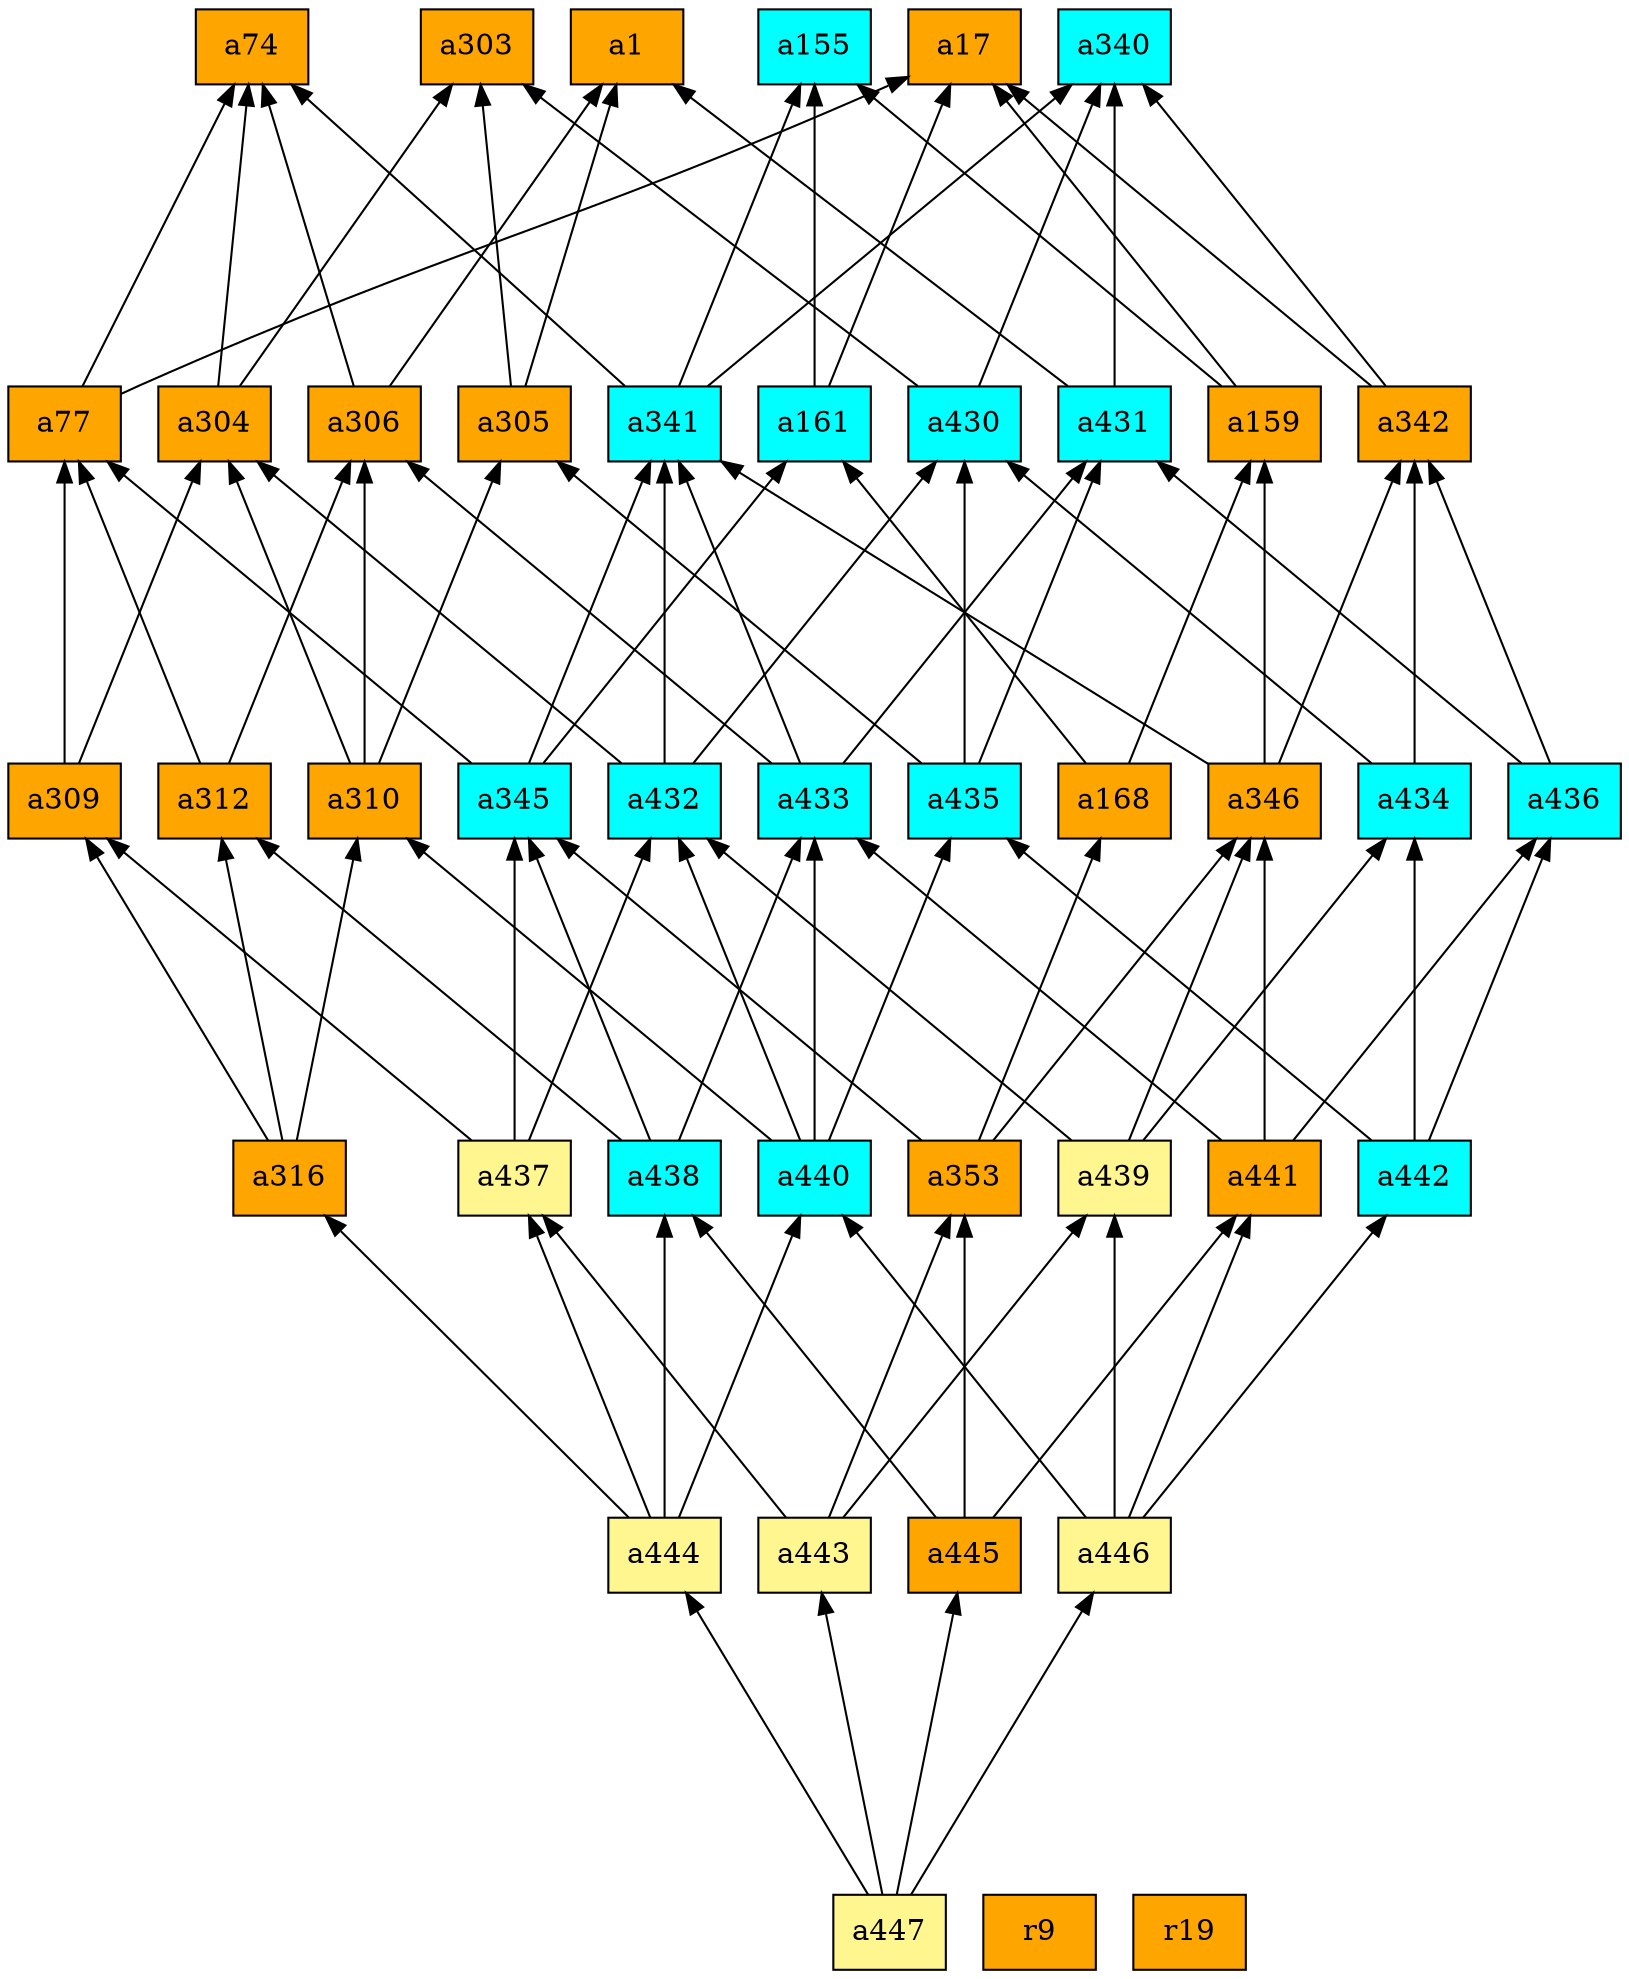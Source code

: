 digraph G {
rankdir=BT;ranksep="2.0";
"a74" [shape=record,fillcolor=orange,style=filled,label="{a74}"];
"a444" [shape=record,fillcolor=khaki1,style=filled,label="{a444}"];
"a430" [shape=record,fillcolor=cyan,style=filled,label="{a430}"];
"a445" [shape=record,fillcolor=orange,style=filled,label="{a445}"];
"a304" [shape=record,fillcolor=orange,style=filled,label="{a304}"];
"a447" [shape=record,fillcolor=khaki1,style=filled,label="{a447}"];
"a431" [shape=record,fillcolor=cyan,style=filled,label="{a431}"];
"a77" [shape=record,fillcolor=orange,style=filled,label="{a77}"];
"a340" [shape=record,fillcolor=cyan,style=filled,label="{a340}"];
"a438" [shape=record,fillcolor=cyan,style=filled,label="{a438}"];
"a442" [shape=record,fillcolor=cyan,style=filled,label="{a442}"];
"r9" [shape=record,fillcolor=orange,style=filled,label="{r9}"];
"a303" [shape=record,fillcolor=orange,style=filled,label="{a303}"];
"a437" [shape=record,fillcolor=khaki1,style=filled,label="{a437}"];
"a306" [shape=record,fillcolor=orange,style=filled,label="{a306}"];
"a441" [shape=record,fillcolor=orange,style=filled,label="{a441}"];
"a353" [shape=record,fillcolor=orange,style=filled,label="{a353}"];
"a161" [shape=record,fillcolor=cyan,style=filled,label="{a161}"];
"a159" [shape=record,fillcolor=orange,style=filled,label="{a159}"];
"a345" [shape=record,fillcolor=cyan,style=filled,label="{a345}"];
"a310" [shape=record,fillcolor=orange,style=filled,label="{a310}"];
"a168" [shape=record,fillcolor=orange,style=filled,label="{a168}"];
"a433" [shape=record,fillcolor=cyan,style=filled,label="{a433}"];
"a309" [shape=record,fillcolor=orange,style=filled,label="{a309}"];
"a434" [shape=record,fillcolor=cyan,style=filled,label="{a434}"];
"a342" [shape=record,fillcolor=orange,style=filled,label="{a342}"];
"a439" [shape=record,fillcolor=khaki1,style=filled,label="{a439}"];
"a312" [shape=record,fillcolor=orange,style=filled,label="{a312}"];
"a17" [shape=record,fillcolor=orange,style=filled,label="{a17}"];
"a440" [shape=record,fillcolor=cyan,style=filled,label="{a440}"];
"a341" [shape=record,fillcolor=cyan,style=filled,label="{a341}"];
"a1" [shape=record,fillcolor=orange,style=filled,label="{a1}"];
"a436" [shape=record,fillcolor=cyan,style=filled,label="{a436}"];
"a316" [shape=record,fillcolor=orange,style=filled,label="{a316}"];
"r19" [shape=record,fillcolor=orange,style=filled,label="{r19}"];
"a305" [shape=record,fillcolor=orange,style=filled,label="{a305}"];
"a446" [shape=record,fillcolor=khaki1,style=filled,label="{a446}"];
"a155" [shape=record,fillcolor=cyan,style=filled,label="{a155}"];
"a443" [shape=record,fillcolor=khaki1,style=filled,label="{a443}"];
"a432" [shape=record,fillcolor=cyan,style=filled,label="{a432}"];
"a346" [shape=record,fillcolor=orange,style=filled,label="{a346}"];
"a435" [shape=record,fillcolor=cyan,style=filled,label="{a435}"];
"a444" -> "a438"
"a444" -> "a437"
"a444" -> "a440"
"a444" -> "a316"
"a430" -> "a303"
"a430" -> "a340"
"a445" -> "a438"
"a445" -> "a441"
"a445" -> "a353"
"a304" -> "a303"
"a304" -> "a74"
"a447" -> "a444"
"a447" -> "a445"
"a447" -> "a446"
"a447" -> "a443"
"a431" -> "a1"
"a431" -> "a340"
"a77" -> "a74"
"a77" -> "a17"
"a438" -> "a312"
"a438" -> "a345"
"a438" -> "a433"
"a442" -> "a434"
"a442" -> "a436"
"a442" -> "a435"
"a437" -> "a309"
"a437" -> "a345"
"a437" -> "a432"
"a306" -> "a1"
"a306" -> "a74"
"a441" -> "a436"
"a441" -> "a346"
"a441" -> "a433"
"a353" -> "a345"
"a353" -> "a346"
"a353" -> "a168"
"a161" -> "a155"
"a161" -> "a17"
"a159" -> "a155"
"a159" -> "a17"
"a345" -> "a161"
"a345" -> "a77"
"a345" -> "a341"
"a310" -> "a306"
"a310" -> "a304"
"a310" -> "a305"
"a168" -> "a159"
"a168" -> "a161"
"a433" -> "a306"
"a433" -> "a431"
"a433" -> "a341"
"a309" -> "a304"
"a309" -> "a77"
"a434" -> "a430"
"a434" -> "a342"
"a342" -> "a340"
"a342" -> "a17"
"a439" -> "a434"
"a439" -> "a432"
"a439" -> "a346"
"a312" -> "a306"
"a312" -> "a77"
"a440" -> "a432"
"a440" -> "a310"
"a440" -> "a433"
"a440" -> "a435"
"a341" -> "a340"
"a341" -> "a155"
"a341" -> "a74"
"a436" -> "a342"
"a436" -> "a431"
"a316" -> "a309"
"a316" -> "a310"
"a316" -> "a312"
"a305" -> "a303"
"a305" -> "a1"
"a446" -> "a442"
"a446" -> "a441"
"a446" -> "a439"
"a446" -> "a440"
"a443" -> "a437"
"a443" -> "a353"
"a443" -> "a439"
"a432" -> "a430"
"a432" -> "a304"
"a432" -> "a341"
"a346" -> "a342"
"a346" -> "a159"
"a346" -> "a341"
"a435" -> "a430"
"a435" -> "a431"
"a435" -> "a305"
}